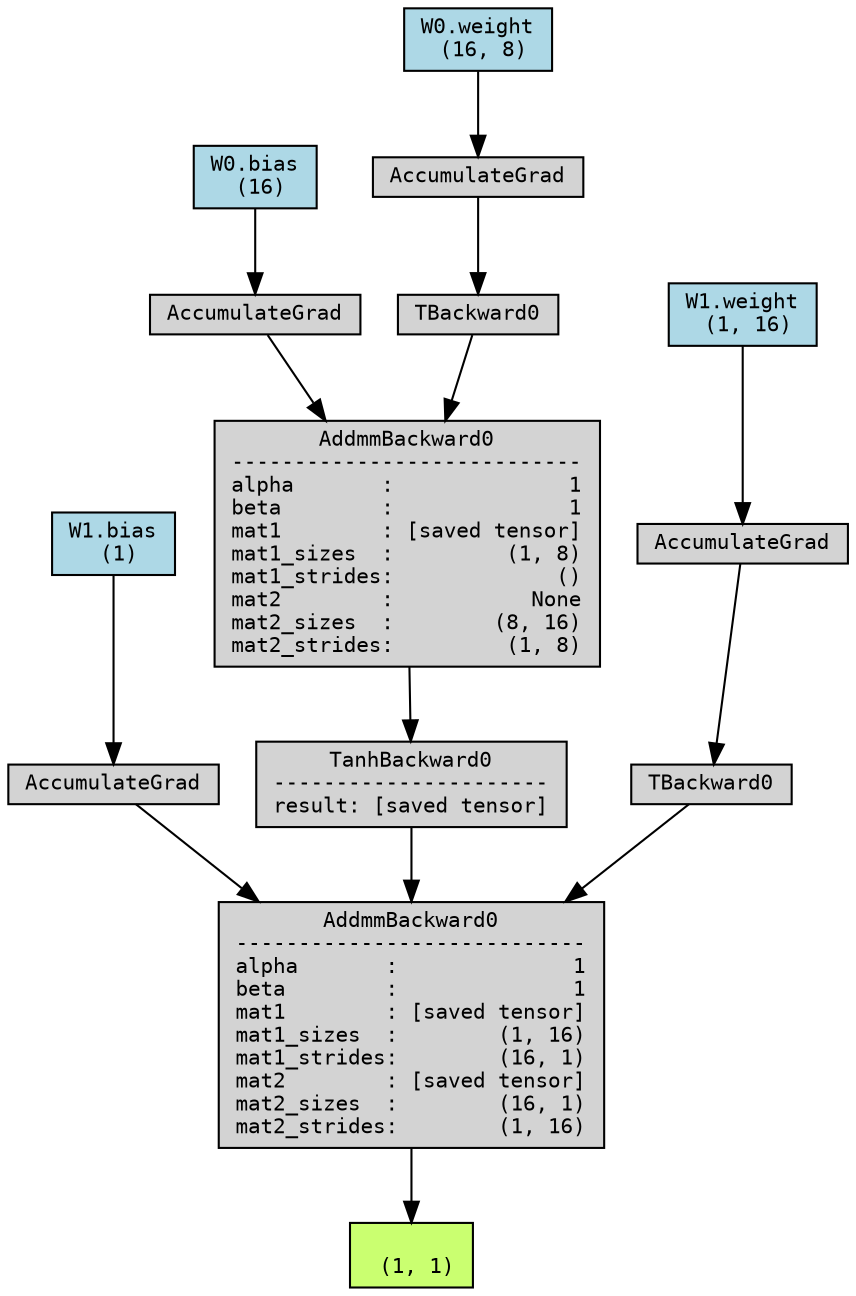 digraph {
	graph [size="12,12"]
	node [align=left fontname=monospace fontsize=10 height=0.2 ranksep=0.1 shape=box style=filled]
	139966321422400 [label="
 (1, 1)" fillcolor=darkolivegreen1]
	139966321364944 [label="AddmmBackward0
----------------------------
alpha       :              1
beta        :              1
mat1        : [saved tensor]
mat1_sizes  :        (1, 16)
mat1_strides:        (16, 1)
mat2        : [saved tensor]
mat2_sizes  :        (16, 1)
mat2_strides:        (1, 16)"]
	139966321364128 -> 139966321364944
	139967091760720 [label="W1.bias
 (1)" fillcolor=lightblue]
	139967091760720 -> 139966321364128
	139966321364128 [label=AccumulateGrad]
	139966321364560 -> 139966321364944
	139966321364560 [label="TanhBackward0
----------------------
result: [saved tensor]"]
	139966321363744 -> 139966321364560
	139966321363744 [label="AddmmBackward0
----------------------------
alpha       :              1
beta        :              1
mat1        : [saved tensor]
mat1_sizes  :         (1, 8)
mat1_strides:             ()
mat2        :           None
mat2_sizes  :        (8, 16)
mat2_strides:         (1, 8)"]
	139966321364272 -> 139966321363744
	139967091760800 [label="W0.bias
 (16)" fillcolor=lightblue]
	139967091760800 -> 139966321364272
	139966321364272 [label=AccumulateGrad]
	139966321426640 -> 139966321363744
	139966321426640 [label=TBackward0]
	139966321364320 -> 139966321426640
	139967091703136 [label="W0.weight
 (16, 8)" fillcolor=lightblue]
	139967091703136 -> 139966321364320
	139966321364320 [label=AccumulateGrad]
	139966321364848 -> 139966321364944
	139966321364848 [label=TBackward0]
	139966321364368 -> 139966321364848
	139966325279696 [label="W1.weight
 (1, 16)" fillcolor=lightblue]
	139966325279696 -> 139966321364368
	139966321364368 [label=AccumulateGrad]
	139966321364944 -> 139966321422400
}
